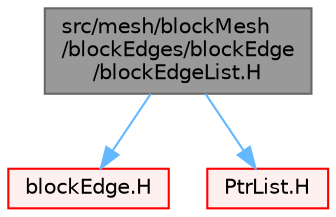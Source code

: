 digraph "src/mesh/blockMesh/blockEdges/blockEdge/blockEdgeList.H"
{
 // LATEX_PDF_SIZE
  bgcolor="transparent";
  edge [fontname=Helvetica,fontsize=10,labelfontname=Helvetica,labelfontsize=10];
  node [fontname=Helvetica,fontsize=10,shape=box,height=0.2,width=0.4];
  Node1 [id="Node000001",label="src/mesh/blockMesh\l/blockEdges/blockEdge\l/blockEdgeList.H",height=0.2,width=0.4,color="gray40", fillcolor="grey60", style="filled", fontcolor="black",tooltip=" "];
  Node1 -> Node2 [id="edge1_Node000001_Node000002",color="steelblue1",style="solid",tooltip=" "];
  Node2 [id="Node000002",label="blockEdge.H",height=0.2,width=0.4,color="red", fillcolor="#FFF0F0", style="filled",URL="$blockEdge_8H.html",tooltip=" "];
  Node1 -> Node240 [id="edge2_Node000001_Node000240",color="steelblue1",style="solid",tooltip=" "];
  Node240 [id="Node000240",label="PtrList.H",height=0.2,width=0.4,color="red", fillcolor="#FFF0F0", style="filled",URL="$PtrList_8H.html",tooltip=" "];
}
